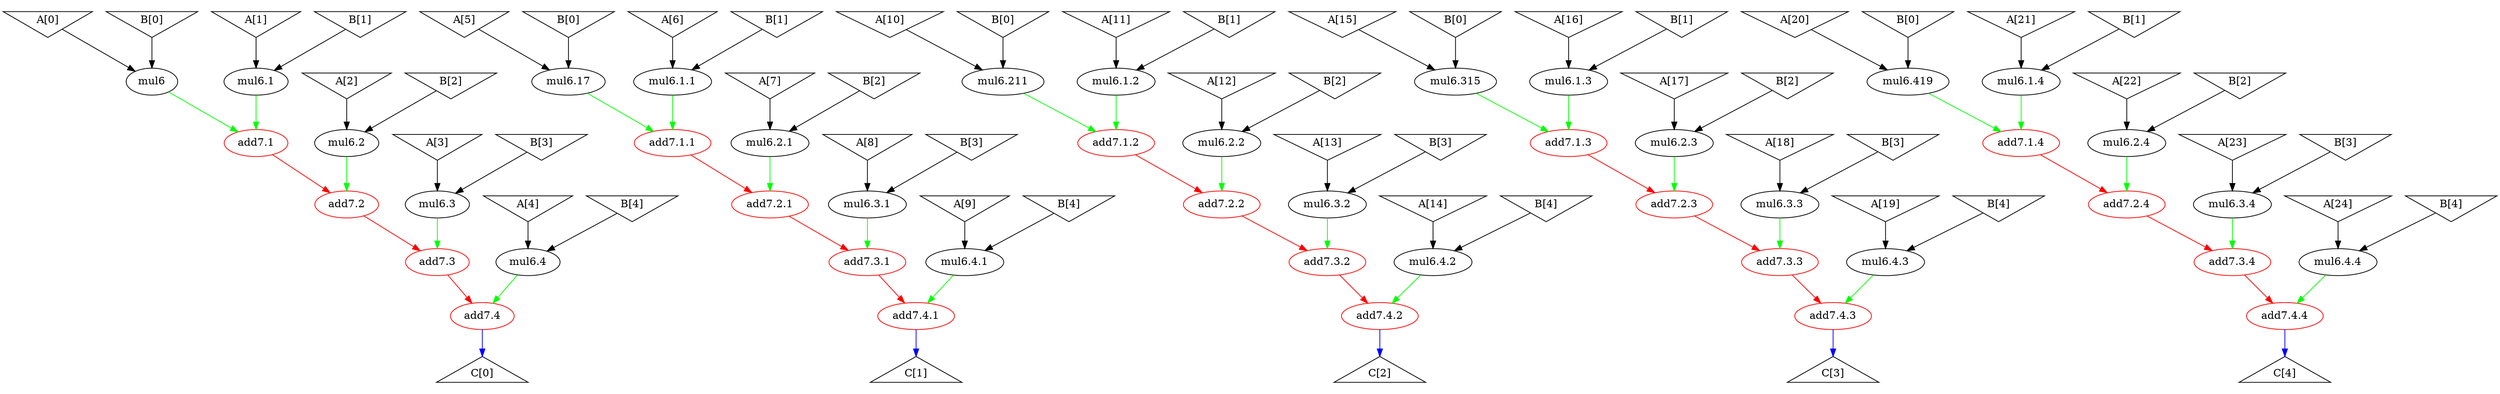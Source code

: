 digraph G {
0[label="A[0]";shape=invtriangle];
1[label="B[0]";shape=invtriangle];
2[label="mul6";shape=ellipse];
3[label="A[1]";shape=invtriangle];
4[label="B[1]";shape=invtriangle];
5[label="mul6.1";shape=ellipse];
6[color=red;label="add7.1";shape=ellipse];
7[label="A[2]";shape=invtriangle];
8[label="B[2]";shape=invtriangle];
9[label="mul6.2";shape=ellipse];
10[color=red;label="add7.2";shape=ellipse];
11[label="A[3]";shape=invtriangle];
12[label="B[3]";shape=invtriangle];
13[label="mul6.3";shape=ellipse];
14[color=red;label="add7.3";shape=ellipse];
15[label="A[4]";shape=invtriangle];
16[label="B[4]";shape=invtriangle];
17[label="mul6.4";shape=ellipse];
18[color=red;label="add7.4";shape=ellipse];
19[label="C[0]";shape=triangle];
20[label="A[5]";shape=invtriangle];
21[label="B[0]";shape=invtriangle];
22[label="mul6.17";shape=ellipse];
23[label="A[6]";shape=invtriangle];
24[label="B[1]";shape=invtriangle];
25[label="mul6.1.1";shape=ellipse];
26[color=red;label="add7.1.1";shape=ellipse];
27[label="A[7]";shape=invtriangle];
28[label="B[2]";shape=invtriangle];
29[label="mul6.2.1";shape=ellipse];
30[color=red;label="add7.2.1";shape=ellipse];
31[label="A[8]";shape=invtriangle];
32[label="B[3]";shape=invtriangle];
33[label="mul6.3.1";shape=ellipse];
34[color=red;label="add7.3.1";shape=ellipse];
35[label="A[9]";shape=invtriangle];
36[label="B[4]";shape=invtriangle];
37[label="mul6.4.1";shape=ellipse];
38[color=red;label="add7.4.1";shape=ellipse];
39[label="C[1]";shape=triangle];
40[label="A[10]";shape=invtriangle];
41[label="B[0]";shape=invtriangle];
42[label="mul6.211";shape=ellipse];
43[label="A[11]";shape=invtriangle];
44[label="B[1]";shape=invtriangle];
45[label="mul6.1.2";shape=ellipse];
46[color=red;label="add7.1.2";shape=ellipse];
47[label="A[12]";shape=invtriangle];
48[label="B[2]";shape=invtriangle];
49[label="mul6.2.2";shape=ellipse];
50[color=red;label="add7.2.2";shape=ellipse];
51[label="A[13]";shape=invtriangle];
52[label="B[3]";shape=invtriangle];
53[label="mul6.3.2";shape=ellipse];
54[color=red;label="add7.3.2";shape=ellipse];
55[label="A[14]";shape=invtriangle];
56[label="B[4]";shape=invtriangle];
57[label="mul6.4.2";shape=ellipse];
58[color=red;label="add7.4.2";shape=ellipse];
59[label="C[2]";shape=triangle];
60[label="A[15]";shape=invtriangle];
61[label="B[0]";shape=invtriangle];
62[label="mul6.315";shape=ellipse];
63[label="A[16]";shape=invtriangle];
64[label="B[1]";shape=invtriangle];
65[label="mul6.1.3";shape=ellipse];
66[color=red;label="add7.1.3";shape=ellipse];
67[label="A[17]";shape=invtriangle];
68[label="B[2]";shape=invtriangle];
69[label="mul6.2.3";shape=ellipse];
70[color=red;label="add7.2.3";shape=ellipse];
71[label="A[18]";shape=invtriangle];
72[label="B[3]";shape=invtriangle];
73[label="mul6.3.3";shape=ellipse];
74[color=red;label="add7.3.3";shape=ellipse];
75[label="A[19]";shape=invtriangle];
76[label="B[4]";shape=invtriangle];
77[label="mul6.4.3";shape=ellipse];
78[color=red;label="add7.4.3";shape=ellipse];
79[label="C[3]";shape=triangle];
80[label="A[20]";shape=invtriangle];
81[label="B[0]";shape=invtriangle];
82[label="mul6.419";shape=ellipse];
83[label="A[21]";shape=invtriangle];
84[label="B[1]";shape=invtriangle];
85[label="mul6.1.4";shape=ellipse];
86[color=red;label="add7.1.4";shape=ellipse];
87[label="A[22]";shape=invtriangle];
88[label="B[2]";shape=invtriangle];
89[label="mul6.2.4";shape=ellipse];
90[color=red;label="add7.2.4";shape=ellipse];
91[label="A[23]";shape=invtriangle];
92[label="B[3]";shape=invtriangle];
93[label="mul6.3.4";shape=ellipse];
94[color=red;label="add7.3.4";shape=ellipse];
95[label="A[24]";shape=invtriangle];
96[label="B[4]";shape=invtriangle];
97[label="mul6.4.4";shape=ellipse];
98[color=red;label="add7.4.4";shape=ellipse];
99[label="C[4]";shape=triangle];
0->2 ;
1->2 ;
3->5 ;
4->5 ;
2->6 [color=green];
5->6 [color=green];
7->9 ;
8->9 ;
6->10 [color=red];
9->10 [color=green];
11->13 ;
12->13 ;
10->14 [color=red];
13->14 [color=green];
15->17 ;
16->17 ;
14->18 [color=red];
17->18 [color=green];
18->19 [color=blue];
20->22 ;
21->22 ;
23->25 ;
24->25 ;
22->26 [color=green];
25->26 [color=green];
27->29 ;
28->29 ;
26->30 [color=red];
29->30 [color=green];
31->33 ;
32->33 ;
30->34 [color=red];
33->34 [color=green];
35->37 ;
36->37 ;
34->38 [color=red];
37->38 [color=green];
38->39 [color=blue];
40->42 ;
41->42 ;
43->45 ;
44->45 ;
42->46 [color=green];
45->46 [color=green];
47->49 ;
48->49 ;
46->50 [color=red];
49->50 [color=green];
51->53 ;
52->53 ;
50->54 [color=red];
53->54 [color=green];
55->57 ;
56->57 ;
54->58 [color=red];
57->58 [color=green];
58->59 [color=blue];
60->62 ;
61->62 ;
63->65 ;
64->65 ;
62->66 [color=green];
65->66 [color=green];
67->69 ;
68->69 ;
66->70 [color=red];
69->70 [color=green];
71->73 ;
72->73 ;
70->74 [color=red];
73->74 [color=green];
75->77 ;
76->77 ;
74->78 [color=red];
77->78 [color=green];
78->79 [color=blue];
80->82 ;
81->82 ;
83->85 ;
84->85 ;
82->86 [color=green];
85->86 [color=green];
87->89 ;
88->89 ;
86->90 [color=red];
89->90 [color=green];
91->93 ;
92->93 ;
90->94 [color=red];
93->94 [color=green];
95->97 ;
96->97 ;
94->98 [color=red];
97->98 [color=green];
98->99 [color=blue];
}
